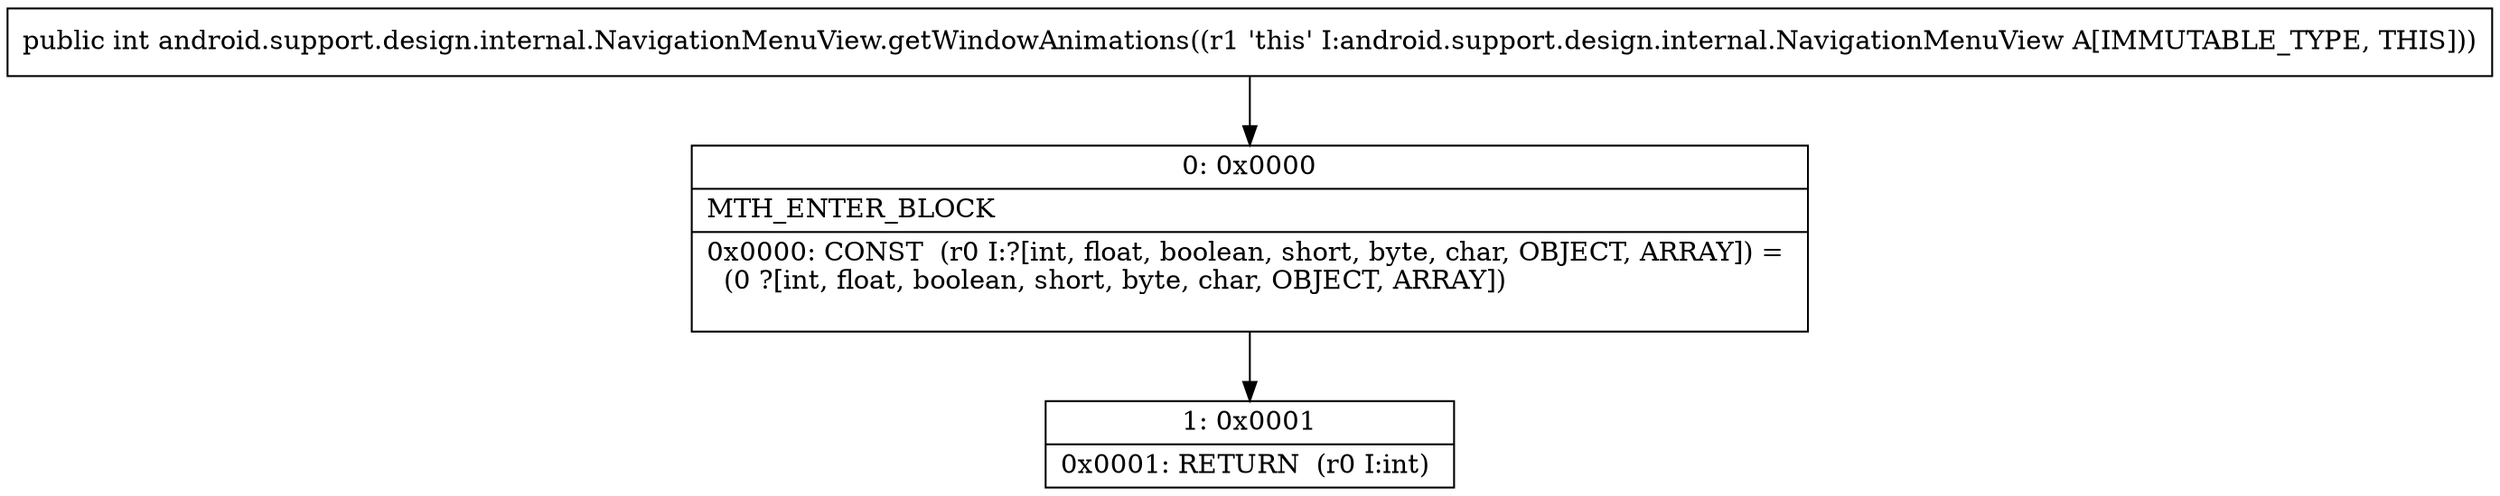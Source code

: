 digraph "CFG forandroid.support.design.internal.NavigationMenuView.getWindowAnimations()I" {
Node_0 [shape=record,label="{0\:\ 0x0000|MTH_ENTER_BLOCK\l|0x0000: CONST  (r0 I:?[int, float, boolean, short, byte, char, OBJECT, ARRAY]) = \l  (0 ?[int, float, boolean, short, byte, char, OBJECT, ARRAY])\l \l}"];
Node_1 [shape=record,label="{1\:\ 0x0001|0x0001: RETURN  (r0 I:int) \l}"];
MethodNode[shape=record,label="{public int android.support.design.internal.NavigationMenuView.getWindowAnimations((r1 'this' I:android.support.design.internal.NavigationMenuView A[IMMUTABLE_TYPE, THIS])) }"];
MethodNode -> Node_0;
Node_0 -> Node_1;
}

